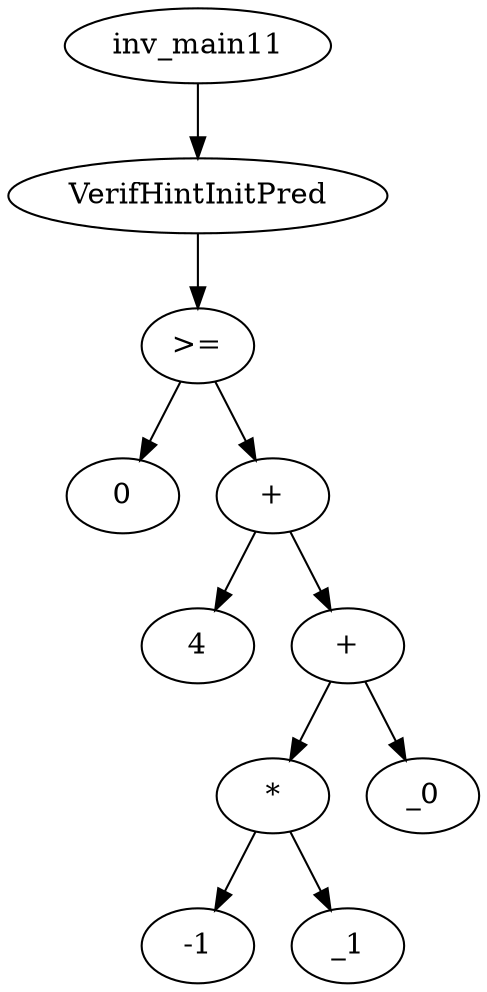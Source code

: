 digraph dag {
0 [label="inv_main11"];
1 [label="VerifHintInitPred"];
2 [label=">="];
3 [label="0"];
4 [label="+"];
5 [label="4"];
6 [label="+"];
7 [label="*"];
8 [label="-1"];
9 [label="_1"];
10 [label="_0"];
0->1
1->2
2->4
2 -> 3
4->6
4 -> 5
6->7
6 -> 10
7->9
7 -> 8
}

